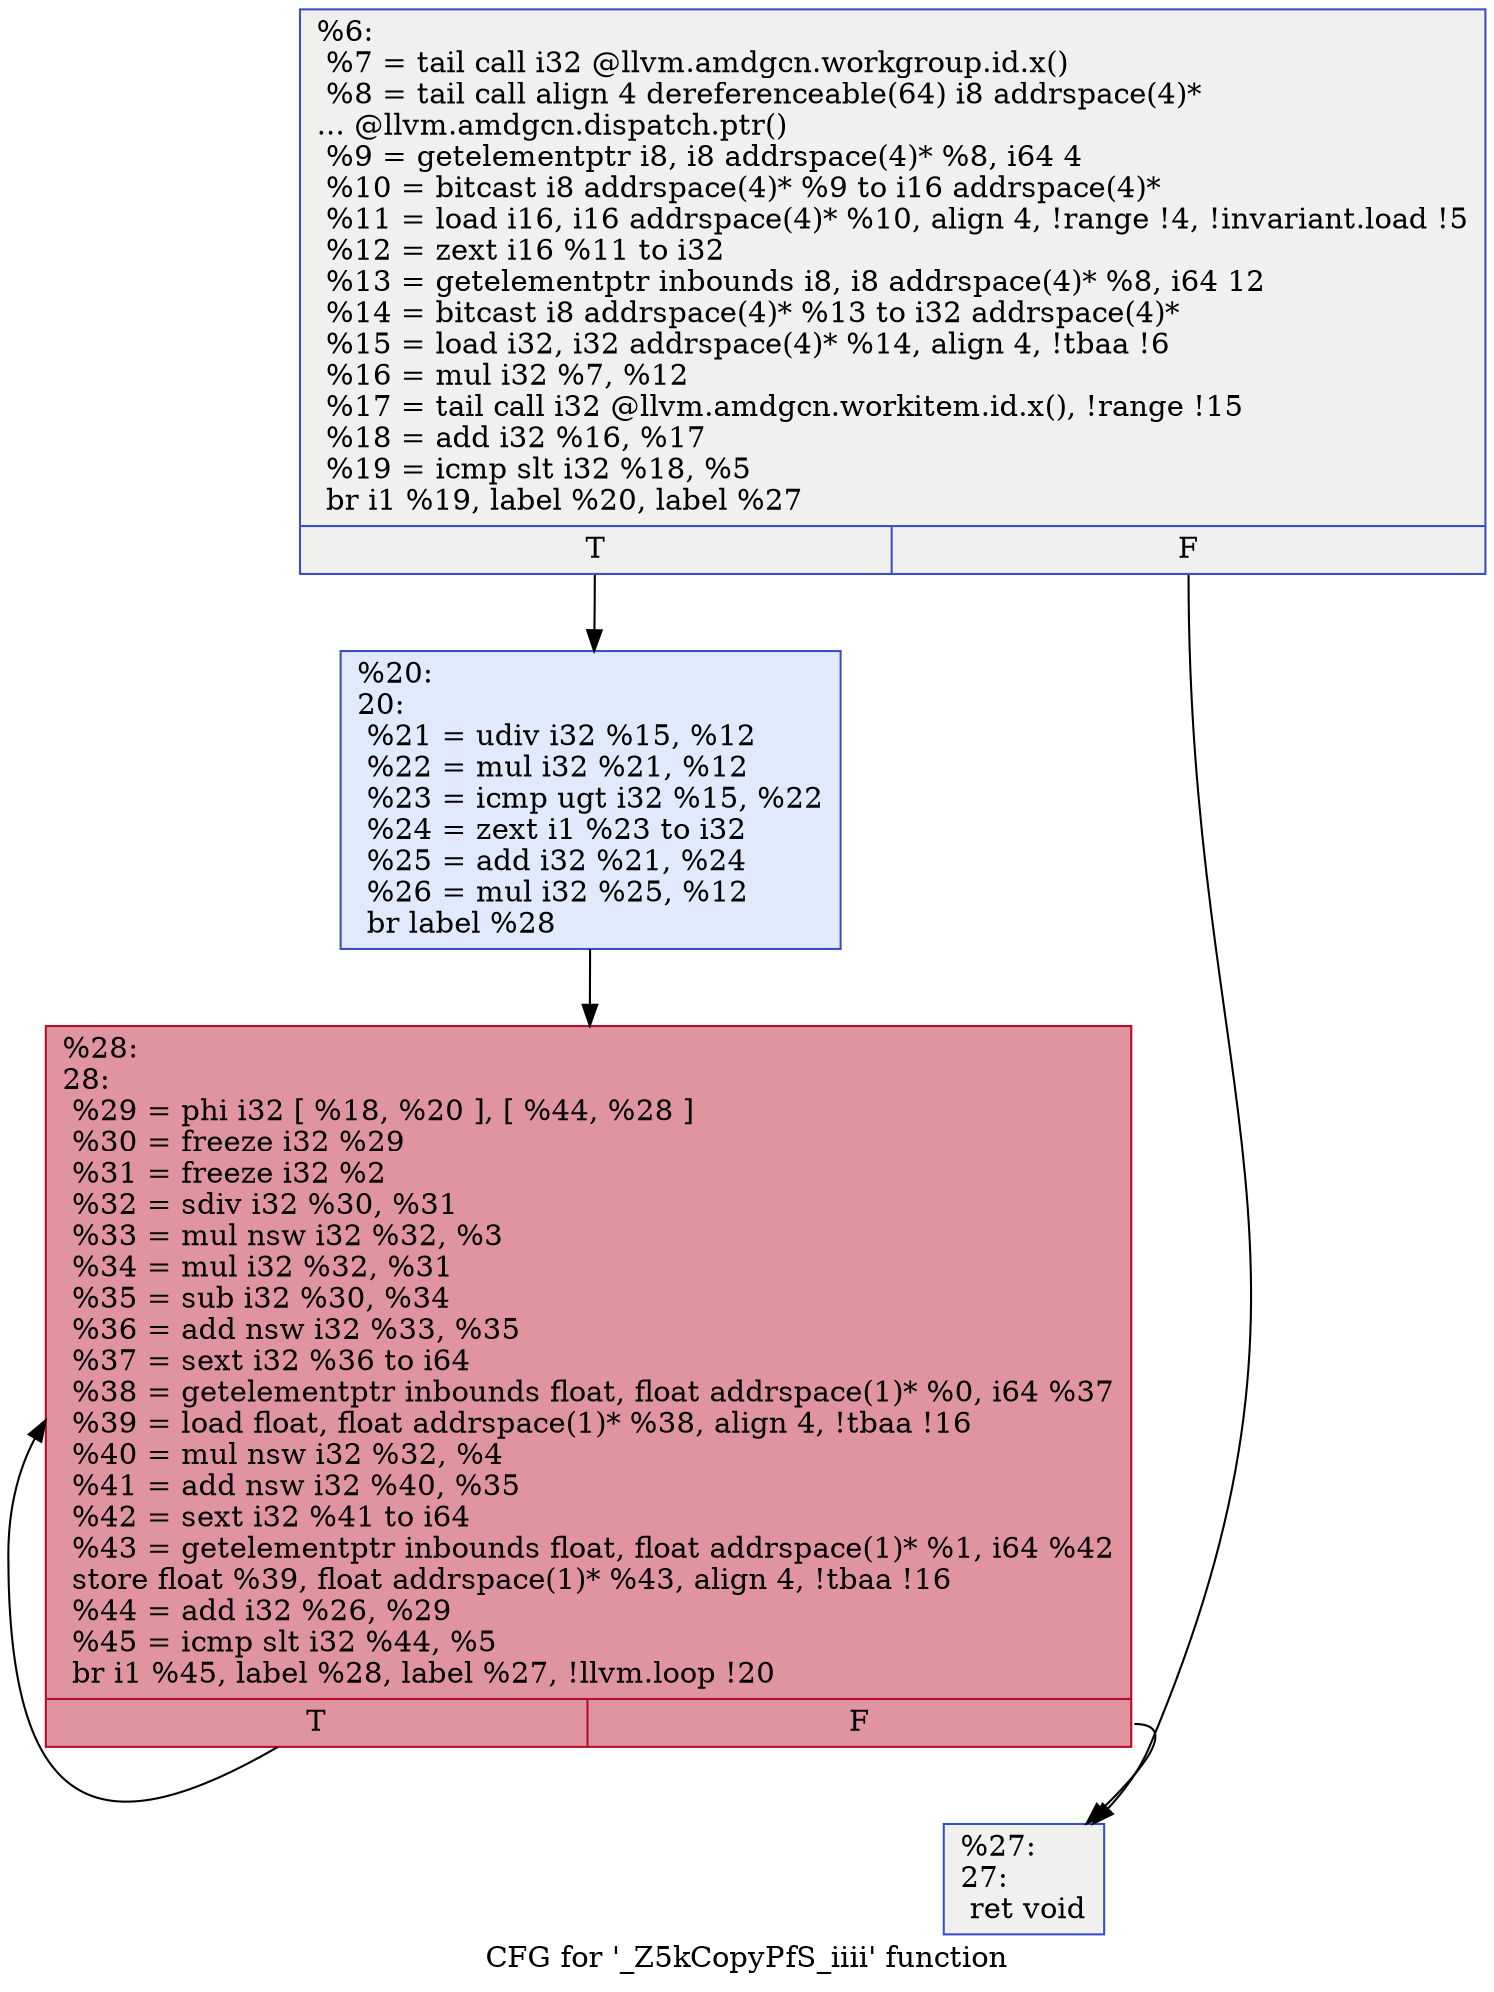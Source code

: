 digraph "CFG for '_Z5kCopyPfS_iiii' function" {
	label="CFG for '_Z5kCopyPfS_iiii' function";

	Node0x56285a0 [shape=record,color="#3d50c3ff", style=filled, fillcolor="#dedcdb70",label="{%6:\l  %7 = tail call i32 @llvm.amdgcn.workgroup.id.x()\l  %8 = tail call align 4 dereferenceable(64) i8 addrspace(4)*\l... @llvm.amdgcn.dispatch.ptr()\l  %9 = getelementptr i8, i8 addrspace(4)* %8, i64 4\l  %10 = bitcast i8 addrspace(4)* %9 to i16 addrspace(4)*\l  %11 = load i16, i16 addrspace(4)* %10, align 4, !range !4, !invariant.load !5\l  %12 = zext i16 %11 to i32\l  %13 = getelementptr inbounds i8, i8 addrspace(4)* %8, i64 12\l  %14 = bitcast i8 addrspace(4)* %13 to i32 addrspace(4)*\l  %15 = load i32, i32 addrspace(4)* %14, align 4, !tbaa !6\l  %16 = mul i32 %7, %12\l  %17 = tail call i32 @llvm.amdgcn.workitem.id.x(), !range !15\l  %18 = add i32 %16, %17\l  %19 = icmp slt i32 %18, %5\l  br i1 %19, label %20, label %27\l|{<s0>T|<s1>F}}"];
	Node0x56285a0:s0 -> Node0x562a7f0;
	Node0x56285a0:s1 -> Node0x562a880;
	Node0x562a7f0 [shape=record,color="#3d50c3ff", style=filled, fillcolor="#b9d0f970",label="{%20:\l20:                                               \l  %21 = udiv i32 %15, %12\l  %22 = mul i32 %21, %12\l  %23 = icmp ugt i32 %15, %22\l  %24 = zext i1 %23 to i32\l  %25 = add i32 %21, %24\l  %26 = mul i32 %25, %12\l  br label %28\l}"];
	Node0x562a7f0 -> Node0x562ad00;
	Node0x562a880 [shape=record,color="#3d50c3ff", style=filled, fillcolor="#dedcdb70",label="{%27:\l27:                                               \l  ret void\l}"];
	Node0x562ad00 [shape=record,color="#b70d28ff", style=filled, fillcolor="#b70d2870",label="{%28:\l28:                                               \l  %29 = phi i32 [ %18, %20 ], [ %44, %28 ]\l  %30 = freeze i32 %29\l  %31 = freeze i32 %2\l  %32 = sdiv i32 %30, %31\l  %33 = mul nsw i32 %32, %3\l  %34 = mul i32 %32, %31\l  %35 = sub i32 %30, %34\l  %36 = add nsw i32 %33, %35\l  %37 = sext i32 %36 to i64\l  %38 = getelementptr inbounds float, float addrspace(1)* %0, i64 %37\l  %39 = load float, float addrspace(1)* %38, align 4, !tbaa !16\l  %40 = mul nsw i32 %32, %4\l  %41 = add nsw i32 %40, %35\l  %42 = sext i32 %41 to i64\l  %43 = getelementptr inbounds float, float addrspace(1)* %1, i64 %42\l  store float %39, float addrspace(1)* %43, align 4, !tbaa !16\l  %44 = add i32 %26, %29\l  %45 = icmp slt i32 %44, %5\l  br i1 %45, label %28, label %27, !llvm.loop !20\l|{<s0>T|<s1>F}}"];
	Node0x562ad00:s0 -> Node0x562ad00;
	Node0x562ad00:s1 -> Node0x562a880;
}
